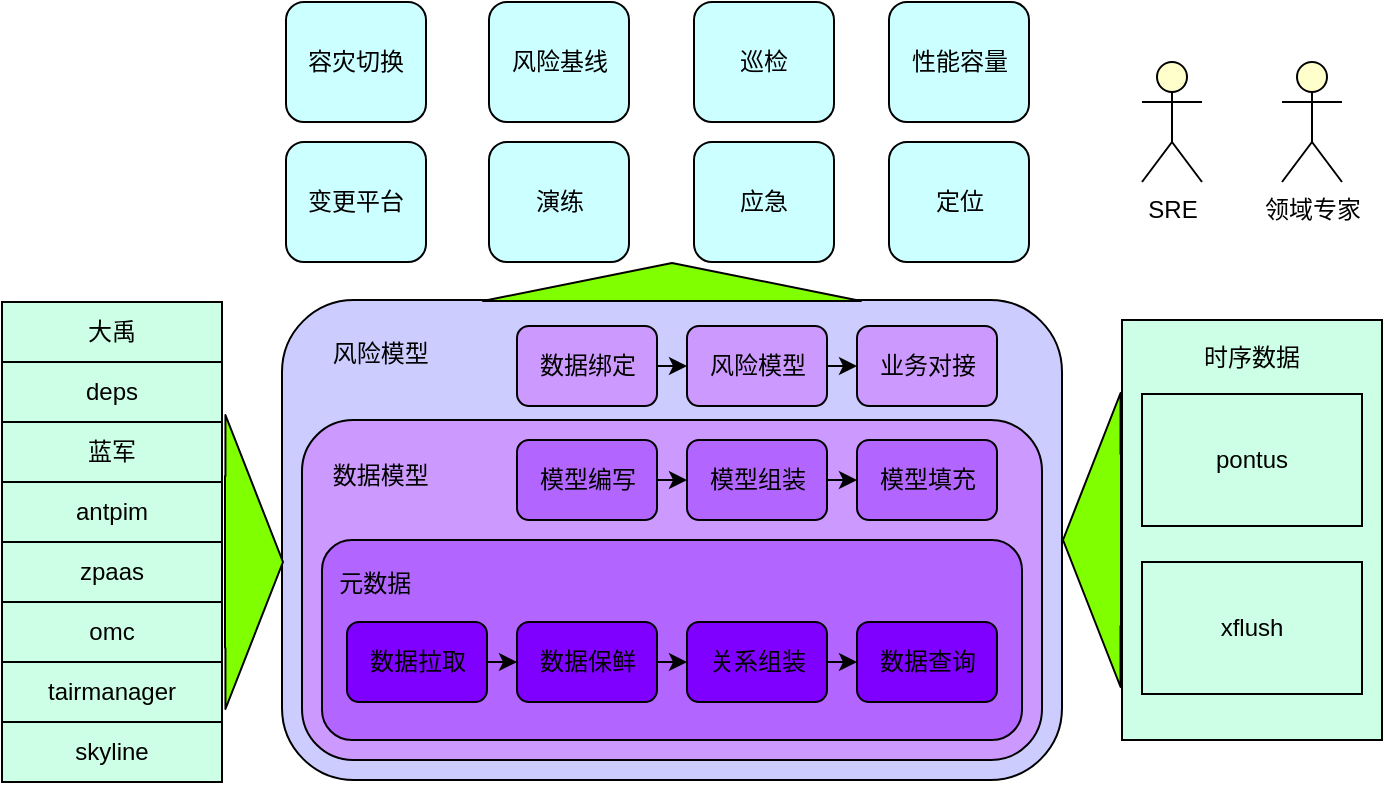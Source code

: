 <mxfile version="12.2.7" type="github" pages="1">
  <diagram id="Gi4XIIo64hKZGPLNM7iN" name="Page-1">
    <mxGraphModel dx="969" dy="691" grid="1" gridSize="10" guides="1" tooltips="1" connect="1" arrows="1" fold="1" page="1" pageScale="1" pageWidth="827" pageHeight="1169" math="0" shadow="0">
      <root>
        <mxCell id="0"/>
        <mxCell id="1" parent="0"/>
        <mxCell id="Z15wGhK6EFoiv17btTvc-5" value="时序数据&lt;br&gt;&lt;br&gt;&lt;br&gt;&lt;br&gt;&lt;br&gt;&lt;br&gt;&lt;br&gt;&lt;br&gt;&lt;br&gt;&lt;br&gt;&lt;br&gt;&lt;br&gt;&lt;br&gt;" style="rounded=0;whiteSpace=wrap;html=1;fillColor=#CCFFE6;" vertex="1" parent="1">
          <mxGeometry x="580" y="414" width="130" height="210" as="geometry"/>
        </mxCell>
        <mxCell id="uvM5kie0KDkV7c-IntWh-2" value="&amp;nbsp; &amp;nbsp; &amp;nbsp; &amp;nbsp;风险模型&lt;br&gt;&lt;br&gt;&lt;br&gt;&lt;br&gt;&lt;br&gt;&lt;br&gt;&lt;br&gt;&lt;br&gt;&lt;br&gt;&lt;br&gt;&lt;br&gt;&lt;br&gt;&lt;br&gt;&lt;br&gt;" style="rounded=1;whiteSpace=wrap;html=1;align=left;fillColor=#CCCCFF;" parent="1" vertex="1">
          <mxGeometry x="160" y="404" width="390" height="240" as="geometry"/>
        </mxCell>
        <mxCell id="uvM5kie0KDkV7c-IntWh-3" value="变更平台" style="rounded=1;whiteSpace=wrap;html=1;fillColor=#CCFFFF;" parent="1" vertex="1">
          <mxGeometry x="162" y="325" width="70" height="60" as="geometry"/>
        </mxCell>
        <mxCell id="uvM5kie0KDkV7c-IntWh-4" value="定位" style="rounded=1;whiteSpace=wrap;html=1;fillColor=#CCFFFF;" parent="1" vertex="1">
          <mxGeometry x="463.5" y="325" width="70" height="60" as="geometry"/>
        </mxCell>
        <mxCell id="uvM5kie0KDkV7c-IntWh-5" value="巡检" style="rounded=1;whiteSpace=wrap;html=1;fillColor=#CCFFFF;" parent="1" vertex="1">
          <mxGeometry x="366" y="255" width="70" height="60" as="geometry"/>
        </mxCell>
        <mxCell id="uvM5kie0KDkV7c-IntWh-6" value="风险基线" style="rounded=1;whiteSpace=wrap;html=1;fillColor=#CCFFFF;" parent="1" vertex="1">
          <mxGeometry x="263.5" y="255" width="70" height="60" as="geometry"/>
        </mxCell>
        <mxCell id="uvM5kie0KDkV7c-IntWh-7" value="&amp;nbsp; &amp;nbsp; 数据模型&lt;br&gt;&amp;nbsp; &amp;nbsp;&amp;nbsp;&lt;br&gt;&lt;br&gt;&lt;br&gt;&lt;br&gt;&lt;br&gt;&lt;br&gt;&lt;br&gt;&lt;br&gt;" style="rounded=1;whiteSpace=wrap;html=1;align=left;fillColor=#CC99FF;" parent="1" vertex="1">
          <mxGeometry x="170" y="464" width="370" height="170" as="geometry"/>
        </mxCell>
        <mxCell id="uvM5kie0KDkV7c-IntWh-8" value="&amp;nbsp; 元数据&lt;br&gt;&lt;br&gt;&lt;br&gt;&lt;br&gt;&lt;br&gt;" style="rounded=1;whiteSpace=wrap;html=1;align=left;fillColor=#B266FF;" parent="1" vertex="1">
          <mxGeometry x="180" y="524" width="350" height="100" as="geometry"/>
        </mxCell>
        <mxCell id="uvM5kie0KDkV7c-IntWh-9" value="大禹" style="rounded=0;whiteSpace=wrap;html=1;fillColor=#CCFFE6;" parent="1" vertex="1">
          <mxGeometry x="20" y="405" width="110" height="30" as="geometry"/>
        </mxCell>
        <mxCell id="uvM5kie0KDkV7c-IntWh-10" value="deps" style="rounded=0;whiteSpace=wrap;html=1;fillColor=#CCFFE6;" parent="1" vertex="1">
          <mxGeometry x="20" y="435" width="110" height="30" as="geometry"/>
        </mxCell>
        <mxCell id="uvM5kie0KDkV7c-IntWh-11" value="蓝军" style="rounded=0;whiteSpace=wrap;html=1;fillColor=#CCFFE6;" parent="1" vertex="1">
          <mxGeometry x="20" y="465" width="110" height="30" as="geometry"/>
        </mxCell>
        <mxCell id="uvM5kie0KDkV7c-IntWh-12" value="antpim" style="rounded=0;whiteSpace=wrap;html=1;fillColor=#CCFFE6;" parent="1" vertex="1">
          <mxGeometry x="20" y="495" width="110" height="30" as="geometry"/>
        </mxCell>
        <mxCell id="uvM5kie0KDkV7c-IntWh-13" value="zpaas" style="rounded=0;whiteSpace=wrap;html=1;fillColor=#CCFFE6;" parent="1" vertex="1">
          <mxGeometry x="20" y="525" width="110" height="30" as="geometry"/>
        </mxCell>
        <mxCell id="uvM5kie0KDkV7c-IntWh-14" value="omc" style="rounded=0;whiteSpace=wrap;html=1;fillColor=#CCFFE6;" parent="1" vertex="1">
          <mxGeometry x="20" y="555" width="110" height="30" as="geometry"/>
        </mxCell>
        <mxCell id="uvM5kie0KDkV7c-IntWh-15" value="tairmanager" style="rounded=0;whiteSpace=wrap;html=1;fillColor=#CCFFE6;" parent="1" vertex="1">
          <mxGeometry x="20" y="585" width="110" height="30" as="geometry"/>
        </mxCell>
        <mxCell id="uvM5kie0KDkV7c-IntWh-16" value="skyline" style="rounded=0;whiteSpace=wrap;html=1;fillColor=#CCFFE6;" parent="1" vertex="1">
          <mxGeometry x="20" y="615" width="110" height="30" as="geometry"/>
        </mxCell>
        <mxCell id="uvM5kie0KDkV7c-IntWh-20" value="SRE" style="shape=umlActor;verticalLabelPosition=bottom;labelBackgroundColor=#ffffff;verticalAlign=top;html=1;outlineConnect=0;fillColor=#FFFFCC;" parent="1" vertex="1">
          <mxGeometry x="590" y="285" width="30" height="60" as="geometry"/>
        </mxCell>
        <mxCell id="uvM5kie0KDkV7c-IntWh-21" value="领域专家" style="shape=umlActor;verticalLabelPosition=bottom;labelBackgroundColor=#ffffff;verticalAlign=top;html=1;outlineConnect=0;fillColor=#FFFFCC;" parent="1" vertex="1">
          <mxGeometry x="660" y="285" width="30" height="60" as="geometry"/>
        </mxCell>
        <mxCell id="uvM5kie0KDkV7c-IntWh-26" value="容灾切换" style="rounded=1;whiteSpace=wrap;html=1;fillColor=#CCFFFF;" parent="1" vertex="1">
          <mxGeometry x="162" y="255" width="70" height="60" as="geometry"/>
        </mxCell>
        <mxCell id="uvM5kie0KDkV7c-IntWh-27" value="性能容量" style="rounded=1;whiteSpace=wrap;html=1;fillColor=#CCFFFF;" parent="1" vertex="1">
          <mxGeometry x="463.5" y="255" width="70" height="60" as="geometry"/>
        </mxCell>
        <mxCell id="uvM5kie0KDkV7c-IntWh-28" value="应急" style="rounded=1;whiteSpace=wrap;html=1;fillColor=#CCFFFF;" parent="1" vertex="1">
          <mxGeometry x="366" y="325" width="70" height="60" as="geometry"/>
        </mxCell>
        <mxCell id="uvM5kie0KDkV7c-IntWh-29" value="演练" style="rounded=1;whiteSpace=wrap;html=1;fillColor=#CCFFFF;" parent="1" vertex="1">
          <mxGeometry x="263.5" y="325" width="70" height="60" as="geometry"/>
        </mxCell>
        <mxCell id="uvM5kie0KDkV7c-IntWh-30" value="" style="shape=flexArrow;endArrow=classic;html=1;endWidth=60;endSize=9.26;width=86;fillColor=#80FF00;" parent="1" edge="1">
          <mxGeometry width="50" height="50" relative="1" as="geometry">
            <mxPoint x="131" y="535" as="sourcePoint"/>
            <mxPoint x="161" y="535" as="targetPoint"/>
          </mxGeometry>
        </mxCell>
        <mxCell id="uvM5kie0KDkV7c-IntWh-33" value="" style="shape=flexArrow;endArrow=classic;html=1;endWidth=102;endSize=6;width=86;fillColor=#80FF00;" parent="1" edge="1">
          <mxGeometry width="50" height="50" relative="1" as="geometry">
            <mxPoint x="355" y="405" as="sourcePoint"/>
            <mxPoint x="355" y="385" as="targetPoint"/>
          </mxGeometry>
        </mxCell>
        <mxCell id="uvM5kie0KDkV7c-IntWh-40" style="edgeStyle=orthogonalEdgeStyle;rounded=0;orthogonalLoop=1;jettySize=auto;html=1;exitX=1;exitY=0.5;exitDx=0;exitDy=0;entryX=0;entryY=0.5;entryDx=0;entryDy=0;fillColor=#80FF00;" parent="1" source="uvM5kie0KDkV7c-IntWh-36" target="uvM5kie0KDkV7c-IntWh-37" edge="1">
          <mxGeometry relative="1" as="geometry"/>
        </mxCell>
        <mxCell id="uvM5kie0KDkV7c-IntWh-36" value="数据拉取" style="rounded=1;whiteSpace=wrap;html=1;fillColor=#7F00FF;" parent="1" vertex="1">
          <mxGeometry x="192.5" y="565" width="70" height="40" as="geometry"/>
        </mxCell>
        <mxCell id="uvM5kie0KDkV7c-IntWh-41" style="edgeStyle=orthogonalEdgeStyle;rounded=0;orthogonalLoop=1;jettySize=auto;html=1;exitX=1;exitY=0.5;exitDx=0;exitDy=0;entryX=0;entryY=0.5;entryDx=0;entryDy=0;fillColor=#80FF00;" parent="1" source="uvM5kie0KDkV7c-IntWh-37" target="uvM5kie0KDkV7c-IntWh-38" edge="1">
          <mxGeometry relative="1" as="geometry"/>
        </mxCell>
        <mxCell id="uvM5kie0KDkV7c-IntWh-37" value="数据保鲜" style="rounded=1;whiteSpace=wrap;html=1;fillColor=#7F00FF;" parent="1" vertex="1">
          <mxGeometry x="277.5" y="565" width="70" height="40" as="geometry"/>
        </mxCell>
        <mxCell id="uvM5kie0KDkV7c-IntWh-42" style="edgeStyle=orthogonalEdgeStyle;rounded=0;orthogonalLoop=1;jettySize=auto;html=1;exitX=1;exitY=0.5;exitDx=0;exitDy=0;entryX=0;entryY=0.5;entryDx=0;entryDy=0;fillColor=#80FF00;" parent="1" source="uvM5kie0KDkV7c-IntWh-38" target="uvM5kie0KDkV7c-IntWh-39" edge="1">
          <mxGeometry relative="1" as="geometry"/>
        </mxCell>
        <mxCell id="uvM5kie0KDkV7c-IntWh-38" value="关系组装" style="rounded=1;whiteSpace=wrap;html=1;fillColor=#7F00FF;" parent="1" vertex="1">
          <mxGeometry x="362.5" y="565" width="70" height="40" as="geometry"/>
        </mxCell>
        <mxCell id="uvM5kie0KDkV7c-IntWh-39" value="数据查询" style="rounded=1;whiteSpace=wrap;html=1;fillColor=#7F00FF;" parent="1" vertex="1">
          <mxGeometry x="447.5" y="565" width="70" height="40" as="geometry"/>
        </mxCell>
        <mxCell id="uvM5kie0KDkV7c-IntWh-44" value="模型填充" style="rounded=1;whiteSpace=wrap;html=1;fillColor=#B266FF;" parent="1" vertex="1">
          <mxGeometry x="447.5" y="474" width="70" height="40" as="geometry"/>
        </mxCell>
        <mxCell id="uvM5kie0KDkV7c-IntWh-47" style="edgeStyle=orthogonalEdgeStyle;rounded=0;orthogonalLoop=1;jettySize=auto;html=1;exitX=1;exitY=0.5;exitDx=0;exitDy=0;entryX=0;entryY=0.5;entryDx=0;entryDy=0;fillColor=#80FF00;" parent="1" source="uvM5kie0KDkV7c-IntWh-45" target="uvM5kie0KDkV7c-IntWh-46" edge="1">
          <mxGeometry relative="1" as="geometry"/>
        </mxCell>
        <mxCell id="uvM5kie0KDkV7c-IntWh-45" value="模型编写" style="rounded=1;whiteSpace=wrap;html=1;fillColor=#B266FF;" parent="1" vertex="1">
          <mxGeometry x="277.5" y="474" width="70" height="40" as="geometry"/>
        </mxCell>
        <mxCell id="uvM5kie0KDkV7c-IntWh-49" style="edgeStyle=orthogonalEdgeStyle;rounded=0;orthogonalLoop=1;jettySize=auto;html=1;exitX=1;exitY=0.5;exitDx=0;exitDy=0;entryX=0;entryY=0.5;entryDx=0;entryDy=0;fillColor=#80FF00;" parent="1" source="uvM5kie0KDkV7c-IntWh-46" target="uvM5kie0KDkV7c-IntWh-44" edge="1">
          <mxGeometry relative="1" as="geometry"/>
        </mxCell>
        <mxCell id="uvM5kie0KDkV7c-IntWh-46" value="模型组装" style="rounded=1;whiteSpace=wrap;html=1;fillColor=#B266FF;" parent="1" vertex="1">
          <mxGeometry x="362.5" y="474" width="70" height="40" as="geometry"/>
        </mxCell>
        <mxCell id="uvM5kie0KDkV7c-IntWh-52" style="edgeStyle=orthogonalEdgeStyle;rounded=0;orthogonalLoop=1;jettySize=auto;html=1;exitX=1;exitY=0.5;exitDx=0;exitDy=0;entryX=0;entryY=0.5;entryDx=0;entryDy=0;fillColor=#CC99FF;" parent="1" source="uvM5kie0KDkV7c-IntWh-53" target="uvM5kie0KDkV7c-IntWh-55" edge="1">
          <mxGeometry relative="1" as="geometry"/>
        </mxCell>
        <mxCell id="uvM5kie0KDkV7c-IntWh-53" value="数据绑定" style="rounded=1;whiteSpace=wrap;html=1;fillColor=#CC99FF;" parent="1" vertex="1">
          <mxGeometry x="277.5" y="417" width="70" height="40" as="geometry"/>
        </mxCell>
        <mxCell id="uvM5kie0KDkV7c-IntWh-54" style="edgeStyle=orthogonalEdgeStyle;rounded=0;orthogonalLoop=1;jettySize=auto;html=1;exitX=1;exitY=0.5;exitDx=0;exitDy=0;entryX=0;entryY=0.5;entryDx=0;entryDy=0;fillColor=#CC99FF;" parent="1" source="uvM5kie0KDkV7c-IntWh-55" target="uvM5kie0KDkV7c-IntWh-56" edge="1">
          <mxGeometry relative="1" as="geometry"/>
        </mxCell>
        <mxCell id="uvM5kie0KDkV7c-IntWh-55" value="风险模型" style="rounded=1;whiteSpace=wrap;html=1;fillColor=#CC99FF;" parent="1" vertex="1">
          <mxGeometry x="362.5" y="417" width="70" height="40" as="geometry"/>
        </mxCell>
        <mxCell id="uvM5kie0KDkV7c-IntWh-56" value="业务对接" style="rounded=1;whiteSpace=wrap;html=1;fillColor=#CC99FF;" parent="1" vertex="1">
          <mxGeometry x="447.5" y="417" width="70" height="40" as="geometry"/>
        </mxCell>
        <mxCell id="Z15wGhK6EFoiv17btTvc-3" value="pontus" style="rounded=0;whiteSpace=wrap;html=1;fillColor=#CCFFE6;" vertex="1" parent="1">
          <mxGeometry x="590" y="451" width="110" height="66" as="geometry"/>
        </mxCell>
        <mxCell id="Z15wGhK6EFoiv17btTvc-4" value="xflush" style="rounded=0;whiteSpace=wrap;html=1;fillColor=#CCFFE6;" vertex="1" parent="1">
          <mxGeometry x="590" y="535" width="110" height="66" as="geometry"/>
        </mxCell>
        <mxCell id="Z15wGhK6EFoiv17btTvc-6" value="" style="shape=flexArrow;endArrow=classic;html=1;endWidth=60;endSize=9.26;width=86;fillColor=#80FF00;entryX=1;entryY=0.5;entryDx=0;entryDy=0;" edge="1" parent="1" target="uvM5kie0KDkV7c-IntWh-2">
          <mxGeometry width="50" height="50" relative="1" as="geometry">
            <mxPoint x="580" y="524" as="sourcePoint"/>
            <mxPoint x="560" y="523" as="targetPoint"/>
          </mxGeometry>
        </mxCell>
      </root>
    </mxGraphModel>
  </diagram>
</mxfile>

